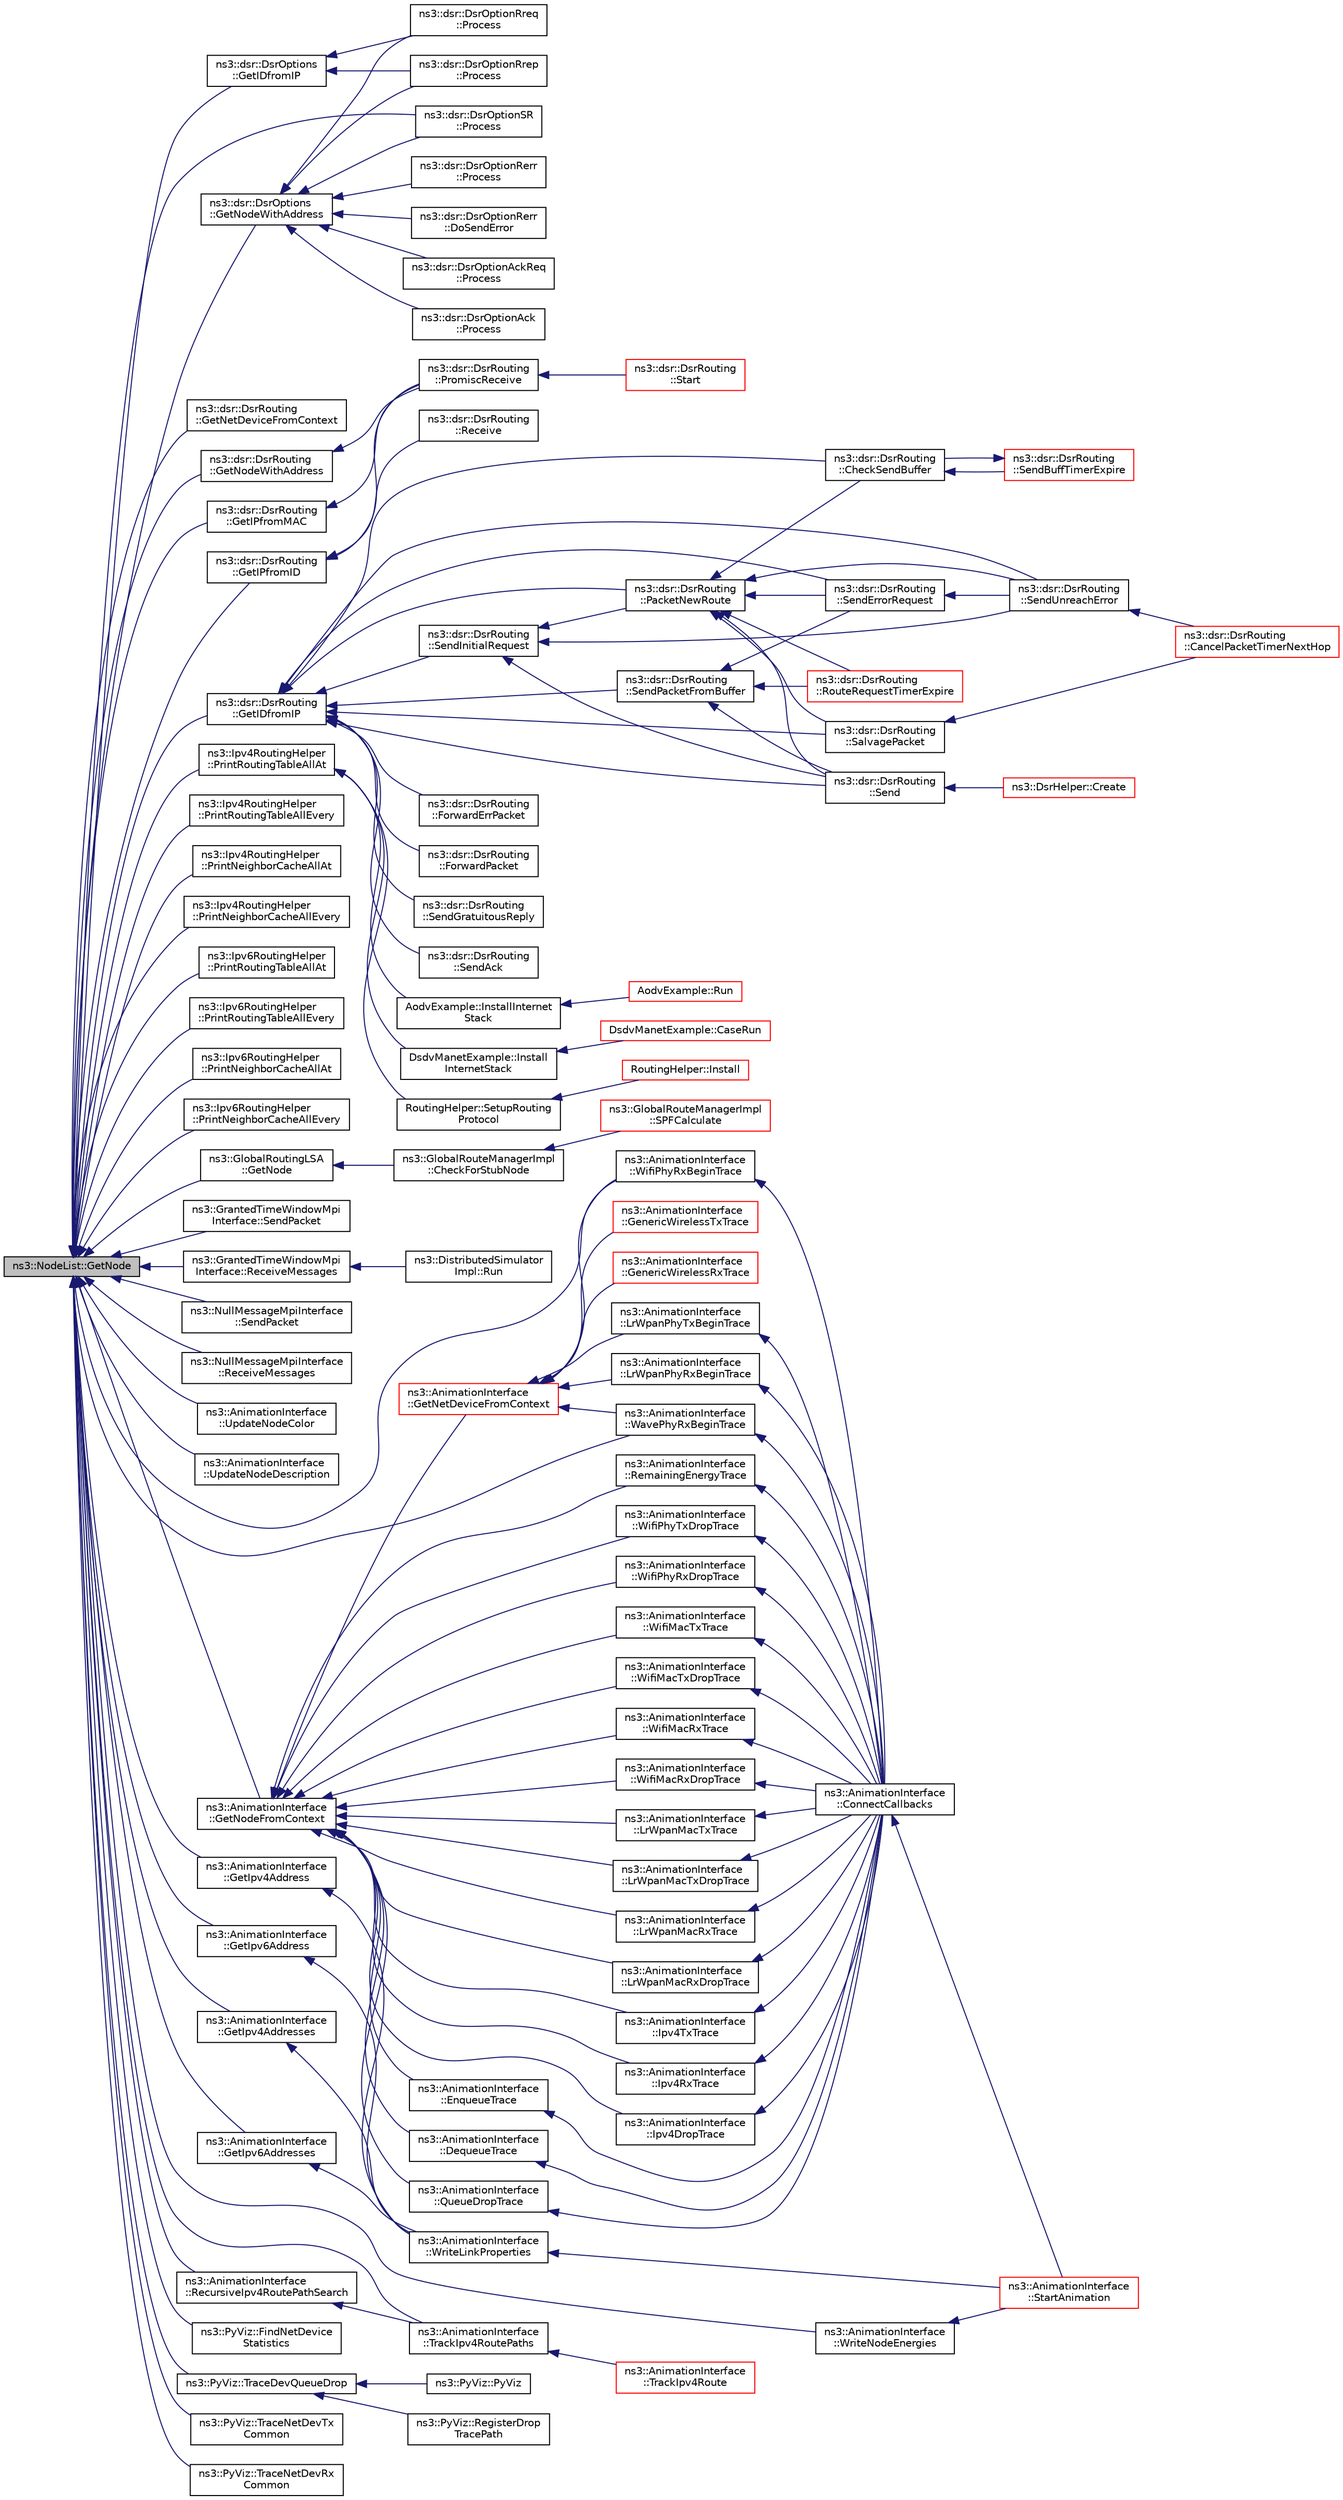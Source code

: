 digraph "ns3::NodeList::GetNode"
{
  edge [fontname="Helvetica",fontsize="10",labelfontname="Helvetica",labelfontsize="10"];
  node [fontname="Helvetica",fontsize="10",shape=record];
  rankdir="LR";
  Node1 [label="ns3::NodeList::GetNode",height=0.2,width=0.4,color="black", fillcolor="grey75", style="filled", fontcolor="black"];
  Node1 -> Node2 [dir="back",color="midnightblue",fontsize="10",style="solid"];
  Node2 [label="ns3::dsr::DsrOptions\l::GetIDfromIP",height=0.2,width=0.4,color="black", fillcolor="white", style="filled",URL="$d7/d7e/classns3_1_1dsr_1_1DsrOptions.html#a7e53a9a0421c607e17866e7dd0dd5440",tooltip="Get the node id with Ipv4Address. "];
  Node2 -> Node3 [dir="back",color="midnightblue",fontsize="10",style="solid"];
  Node3 [label="ns3::dsr::DsrOptionRreq\l::Process",height=0.2,width=0.4,color="black", fillcolor="white", style="filled",URL="$dc/db3/classns3_1_1dsr_1_1DsrOptionRreq.html#a439e889d11973e48e3674c6e86aaee99",tooltip="Process method. "];
  Node2 -> Node4 [dir="back",color="midnightblue",fontsize="10",style="solid"];
  Node4 [label="ns3::dsr::DsrOptionRrep\l::Process",height=0.2,width=0.4,color="black", fillcolor="white", style="filled",URL="$d1/d0f/classns3_1_1dsr_1_1DsrOptionRrep.html#a79ff29fe60c7c62ac99ca0da8c0a820f",tooltip="Process method. "];
  Node1 -> Node5 [dir="back",color="midnightblue",fontsize="10",style="solid"];
  Node5 [label="ns3::dsr::DsrOptions\l::GetNodeWithAddress",height=0.2,width=0.4,color="black", fillcolor="white", style="filled",URL="$d7/d7e/classns3_1_1dsr_1_1DsrOptions.html#a1a91f820f3d754a477a54bad547ca659",tooltip="Get the node object with Ipv4Address. "];
  Node5 -> Node3 [dir="back",color="midnightblue",fontsize="10",style="solid"];
  Node5 -> Node4 [dir="back",color="midnightblue",fontsize="10",style="solid"];
  Node5 -> Node6 [dir="back",color="midnightblue",fontsize="10",style="solid"];
  Node6 [label="ns3::dsr::DsrOptionSR\l::Process",height=0.2,width=0.4,color="black", fillcolor="white", style="filled",URL="$d8/d06/classns3_1_1dsr_1_1DsrOptionSR.html#a3136e1503dc9a7cb1f8294d929c4e349",tooltip="Process method. "];
  Node5 -> Node7 [dir="back",color="midnightblue",fontsize="10",style="solid"];
  Node7 [label="ns3::dsr::DsrOptionRerr\l::Process",height=0.2,width=0.4,color="black", fillcolor="white", style="filled",URL="$d7/d70/classns3_1_1dsr_1_1DsrOptionRerr.html#a8aa7e565a18c730fcd572017f720cfac",tooltip="Process method. "];
  Node5 -> Node8 [dir="back",color="midnightblue",fontsize="10",style="solid"];
  Node8 [label="ns3::dsr::DsrOptionRerr\l::DoSendError",height=0.2,width=0.4,color="black", fillcolor="white", style="filled",URL="$d7/d70/classns3_1_1dsr_1_1DsrOptionRerr.html#a0384af99022d7c4f59cc5f548990e827",tooltip="Do Send error message. "];
  Node5 -> Node9 [dir="back",color="midnightblue",fontsize="10",style="solid"];
  Node9 [label="ns3::dsr::DsrOptionAckReq\l::Process",height=0.2,width=0.4,color="black", fillcolor="white", style="filled",URL="$dd/d7b/classns3_1_1dsr_1_1DsrOptionAckReq.html#a531ec03bb960fff14d4329ef93f53d49",tooltip="Process method. "];
  Node5 -> Node10 [dir="back",color="midnightblue",fontsize="10",style="solid"];
  Node10 [label="ns3::dsr::DsrOptionAck\l::Process",height=0.2,width=0.4,color="black", fillcolor="white", style="filled",URL="$d9/d62/classns3_1_1dsr_1_1DsrOptionAck.html#a51694a3f0a2d13d588b008200b6abc13",tooltip="Process method. "];
  Node1 -> Node6 [dir="back",color="midnightblue",fontsize="10",style="solid"];
  Node1 -> Node11 [dir="back",color="midnightblue",fontsize="10",style="solid"];
  Node11 [label="ns3::dsr::DsrRouting\l::GetNetDeviceFromContext",height=0.2,width=0.4,color="black", fillcolor="white", style="filled",URL="$df/d32/classns3_1_1dsr_1_1DsrRouting.html#a5160f9f3016a0ee25fd5d52be1e4d51e",tooltip="Get the netdevice from the context. "];
  Node1 -> Node12 [dir="back",color="midnightblue",fontsize="10",style="solid"];
  Node12 [label="ns3::dsr::DsrRouting\l::GetNodeWithAddress",height=0.2,width=0.4,color="black", fillcolor="white", style="filled",URL="$df/d32/classns3_1_1dsr_1_1DsrRouting.html#aa301f5bb9481fe5392297015328e6332",tooltip="Get the node with give ip address. "];
  Node12 -> Node13 [dir="back",color="midnightblue",fontsize="10",style="solid"];
  Node13 [label="ns3::dsr::DsrRouting\l::PromiscReceive",height=0.2,width=0.4,color="black", fillcolor="white", style="filled",URL="$df/d32/classns3_1_1dsr_1_1DsrRouting.html#a95d4ab6177fb07d4791a2ed82cd4a2bb",tooltip="Promiscuous receive data packets destined to some other node. "];
  Node13 -> Node14 [dir="back",color="midnightblue",fontsize="10",style="solid"];
  Node14 [label="ns3::dsr::DsrRouting\l::Start",height=0.2,width=0.4,color="red", fillcolor="white", style="filled",URL="$df/d32/classns3_1_1dsr_1_1DsrRouting.html#aa97c9bcf61e5623297563965740a8559"];
  Node1 -> Node15 [dir="back",color="midnightblue",fontsize="10",style="solid"];
  Node15 [label="ns3::dsr::DsrRouting\l::GetIPfromMAC",height=0.2,width=0.4,color="black", fillcolor="white", style="filled",URL="$df/d32/classns3_1_1dsr_1_1DsrRouting.html#a5914e79eec0e5e33be08f55321e8aaea",tooltip="Get the Ip address from mac address. "];
  Node15 -> Node13 [dir="back",color="midnightblue",fontsize="10",style="solid"];
  Node1 -> Node16 [dir="back",color="midnightblue",fontsize="10",style="solid"];
  Node16 [label="ns3::dsr::DsrRouting\l::GetIDfromIP",height=0.2,width=0.4,color="black", fillcolor="white", style="filled",URL="$df/d32/classns3_1_1dsr_1_1DsrRouting.html#a4593e50d5f36e9b9b013fe0422067c44",tooltip="Get the node id from ip address. "];
  Node16 -> Node17 [dir="back",color="midnightblue",fontsize="10",style="solid"];
  Node17 [label="ns3::dsr::DsrRouting\l::CheckSendBuffer",height=0.2,width=0.4,color="black", fillcolor="white", style="filled",URL="$df/d32/classns3_1_1dsr_1_1DsrRouting.html#a03ace9023e9fe58434dc004123c7d9e0",tooltip="Check the send buffer of packets with route when send buffer timer expire. "];
  Node17 -> Node18 [dir="back",color="midnightblue",fontsize="10",style="solid"];
  Node18 [label="ns3::dsr::DsrRouting\l::SendBuffTimerExpire",height=0.2,width=0.4,color="red", fillcolor="white", style="filled",URL="$df/d32/classns3_1_1dsr_1_1DsrRouting.html#a10273aec775b5cf12eafb03ee46c4397",tooltip="The send buffer timer expire. "];
  Node18 -> Node17 [dir="back",color="midnightblue",fontsize="10",style="solid"];
  Node16 -> Node19 [dir="back",color="midnightblue",fontsize="10",style="solid"];
  Node19 [label="ns3::dsr::DsrRouting\l::PacketNewRoute",height=0.2,width=0.4,color="black", fillcolor="white", style="filled",URL="$df/d32/classns3_1_1dsr_1_1DsrRouting.html#ae70ab39db551d1d81afc081196f78017",tooltip="When route vector corrupted, originate a new packet, normally not happening. "];
  Node19 -> Node17 [dir="back",color="midnightblue",fontsize="10",style="solid"];
  Node19 -> Node20 [dir="back",color="midnightblue",fontsize="10",style="solid"];
  Node20 [label="ns3::dsr::DsrRouting\l::SendUnreachError",height=0.2,width=0.4,color="black", fillcolor="white", style="filled",URL="$df/d32/classns3_1_1dsr_1_1DsrRouting.html#ace5dd08bac91fa199ddfac7e81125a62",tooltip="This function is responsible for sending error packets in case of break link to next hop..."];
  Node20 -> Node21 [dir="back",color="midnightblue",fontsize="10",style="solid"];
  Node21 [label="ns3::dsr::DsrRouting\l::CancelPacketTimerNextHop",height=0.2,width=0.4,color="red", fillcolor="white", style="filled",URL="$df/d32/classns3_1_1dsr_1_1DsrRouting.html#a215e6fcab10ee0d744a657f0af2695c6",tooltip="Cancel the packet retransmission timer for a all maintenance entries with nextHop address..."];
  Node19 -> Node22 [dir="back",color="midnightblue",fontsize="10",style="solid"];
  Node22 [label="ns3::dsr::DsrRouting\l::Send",height=0.2,width=0.4,color="black", fillcolor="white", style="filled",URL="$df/d32/classns3_1_1dsr_1_1DsrRouting.html#af67eeb07193d10db8308cb4ecbe08b02",tooltip="This function is called by higher layer protocol when sending packets. "];
  Node22 -> Node23 [dir="back",color="midnightblue",fontsize="10",style="solid"];
  Node23 [label="ns3::DsrHelper::Create",height=0.2,width=0.4,color="red", fillcolor="white", style="filled",URL="$d2/d31/classns3_1_1DsrHelper.html#ad855c0aae21f5a7d6cc5ed6d31ac5034"];
  Node19 -> Node24 [dir="back",color="midnightblue",fontsize="10",style="solid"];
  Node24 [label="ns3::dsr::DsrRouting\l::SalvagePacket",height=0.2,width=0.4,color="black", fillcolor="white", style="filled",URL="$df/d32/classns3_1_1dsr_1_1DsrRouting.html#a83dd51056e4e48ad538ff41fda129272",tooltip="Salvage the packet which has been transmitted for 3 times. "];
  Node24 -> Node21 [dir="back",color="midnightblue",fontsize="10",style="solid"];
  Node19 -> Node25 [dir="back",color="midnightblue",fontsize="10",style="solid"];
  Node25 [label="ns3::dsr::DsrRouting\l::SendErrorRequest",height=0.2,width=0.4,color="black", fillcolor="white", style="filled",URL="$df/d32/classns3_1_1dsr_1_1DsrRouting.html#ae2100978eb9447540ceceeda17e95cea",tooltip="Send the error request packet. "];
  Node25 -> Node20 [dir="back",color="midnightblue",fontsize="10",style="solid"];
  Node19 -> Node26 [dir="back",color="midnightblue",fontsize="10",style="solid"];
  Node26 [label="ns3::dsr::DsrRouting\l::RouteRequestTimerExpire",height=0.2,width=0.4,color="red", fillcolor="white", style="filled",URL="$df/d32/classns3_1_1dsr_1_1DsrRouting.html#aa839b89cdf568048c4d09941b59e46d4"];
  Node16 -> Node20 [dir="back",color="midnightblue",fontsize="10",style="solid"];
  Node16 -> Node27 [dir="back",color="midnightblue",fontsize="10",style="solid"];
  Node27 [label="ns3::dsr::DsrRouting\l::ForwardErrPacket",height=0.2,width=0.4,color="black", fillcolor="white", style="filled",URL="$df/d32/classns3_1_1dsr_1_1DsrRouting.html#a2c5629706b8a73cce84964231ac93d6b",tooltip="This function is responsible for forwarding error packets along the route. "];
  Node16 -> Node22 [dir="back",color="midnightblue",fontsize="10",style="solid"];
  Node16 -> Node28 [dir="back",color="midnightblue",fontsize="10",style="solid"];
  Node28 [label="ns3::dsr::DsrRouting\l::SendPacketFromBuffer",height=0.2,width=0.4,color="black", fillcolor="white", style="filled",URL="$df/d32/classns3_1_1dsr_1_1DsrRouting.html#a1a862a16f3a5527f9425763864ac3e80",tooltip="This function is responsible for sending out data packets when have route, if no route found..."];
  Node28 -> Node22 [dir="back",color="midnightblue",fontsize="10",style="solid"];
  Node28 -> Node25 [dir="back",color="midnightblue",fontsize="10",style="solid"];
  Node28 -> Node26 [dir="back",color="midnightblue",fontsize="10",style="solid"];
  Node16 -> Node24 [dir="back",color="midnightblue",fontsize="10",style="solid"];
  Node16 -> Node29 [dir="back",color="midnightblue",fontsize="10",style="solid"];
  Node29 [label="ns3::dsr::DsrRouting\l::ForwardPacket",height=0.2,width=0.4,color="black", fillcolor="white", style="filled",URL="$df/d32/classns3_1_1dsr_1_1DsrRouting.html#acae8a2eb510c8c9331104ab2aff29591",tooltip="Forward the packet using the route saved in the source route option header. "];
  Node16 -> Node30 [dir="back",color="midnightblue",fontsize="10",style="solid"];
  Node30 [label="ns3::dsr::DsrRouting\l::SendInitialRequest",height=0.2,width=0.4,color="black", fillcolor="white", style="filled",URL="$df/d32/classns3_1_1dsr_1_1DsrRouting.html#a74777d1806e768fccc1c2fe169b42c98",tooltip="Broadcast the route request packet in subnet. "];
  Node30 -> Node19 [dir="back",color="midnightblue",fontsize="10",style="solid"];
  Node30 -> Node20 [dir="back",color="midnightblue",fontsize="10",style="solid"];
  Node30 -> Node22 [dir="back",color="midnightblue",fontsize="10",style="solid"];
  Node16 -> Node25 [dir="back",color="midnightblue",fontsize="10",style="solid"];
  Node16 -> Node31 [dir="back",color="midnightblue",fontsize="10",style="solid"];
  Node31 [label="ns3::dsr::DsrRouting\l::SendGratuitousReply",height=0.2,width=0.4,color="black", fillcolor="white", style="filled",URL="$df/d32/classns3_1_1dsr_1_1DsrRouting.html#a780988be538d2a1030d127f1d3c7932c",tooltip="Send the gratuitous reply. "];
  Node16 -> Node32 [dir="back",color="midnightblue",fontsize="10",style="solid"];
  Node32 [label="ns3::dsr::DsrRouting\l::SendAck",height=0.2,width=0.4,color="black", fillcolor="white", style="filled",URL="$df/d32/classns3_1_1dsr_1_1DsrRouting.html#af60f582ca5ce9871a1f582f052511a38"];
  Node1 -> Node33 [dir="back",color="midnightblue",fontsize="10",style="solid"];
  Node33 [label="ns3::dsr::DsrRouting\l::GetIPfromID",height=0.2,width=0.4,color="black", fillcolor="white", style="filled",URL="$df/d32/classns3_1_1dsr_1_1DsrRouting.html#abaf6e655b3bf50d3002c3739409d23a6",tooltip="Get the ip address from id. "];
  Node33 -> Node13 [dir="back",color="midnightblue",fontsize="10",style="solid"];
  Node33 -> Node34 [dir="back",color="midnightblue",fontsize="10",style="solid"];
  Node34 [label="ns3::dsr::DsrRouting\l::Receive",height=0.2,width=0.4,color="black", fillcolor="white", style="filled",URL="$df/d32/classns3_1_1dsr_1_1DsrRouting.html#a4908cdae502d8bdca8a244d4420311e6"];
  Node1 -> Node35 [dir="back",color="midnightblue",fontsize="10",style="solid"];
  Node35 [label="ns3::Ipv4RoutingHelper\l::PrintRoutingTableAllAt",height=0.2,width=0.4,color="black", fillcolor="white", style="filled",URL="$df/d4e/classns3_1_1Ipv4RoutingHelper.html#a10d8ba23eca330de968fdfbca2730ec3",tooltip="prints the routing tables of all nodes at a particular time. "];
  Node35 -> Node36 [dir="back",color="midnightblue",fontsize="10",style="solid"];
  Node36 [label="AodvExample::InstallInternet\lStack",height=0.2,width=0.4,color="black", fillcolor="white", style="filled",URL="$d7/db6/classAodvExample.html#abc2e6b6dd4791571042bc65a1340efd5"];
  Node36 -> Node37 [dir="back",color="midnightblue",fontsize="10",style="solid"];
  Node37 [label="AodvExample::Run",height=0.2,width=0.4,color="red", fillcolor="white", style="filled",URL="$d7/db6/classAodvExample.html#a954ace72fd69c0a09193047d33d9ad61",tooltip="Run simulation. "];
  Node35 -> Node38 [dir="back",color="midnightblue",fontsize="10",style="solid"];
  Node38 [label="DsdvManetExample::Install\lInternetStack",height=0.2,width=0.4,color="black", fillcolor="white", style="filled",URL="$d3/d2a/classDsdvManetExample.html#a81e2a6a60033ea5e4f630c8805cd9586"];
  Node38 -> Node39 [dir="back",color="midnightblue",fontsize="10",style="solid"];
  Node39 [label="DsdvManetExample::CaseRun",height=0.2,width=0.4,color="red", fillcolor="white", style="filled",URL="$d3/d2a/classDsdvManetExample.html#aa61b3622afce14d04f2cf656fba31f4d"];
  Node35 -> Node40 [dir="back",color="midnightblue",fontsize="10",style="solid"];
  Node40 [label="RoutingHelper::SetupRouting\lProtocol",height=0.2,width=0.4,color="black", fillcolor="white", style="filled",URL="$db/d84/classRoutingHelper.html#a78ef84cd47fa44fd06015e7e157b8404",tooltip="Sets up the protocol protocol on the nodes. "];
  Node40 -> Node41 [dir="back",color="midnightblue",fontsize="10",style="solid"];
  Node41 [label="RoutingHelper::Install",height=0.2,width=0.4,color="red", fillcolor="white", style="filled",URL="$db/d84/classRoutingHelper.html#aaf78f59b3e8259f18029a594acfc01b6",tooltip="Installs routing funcationality on nodes and their devices and interfaces. "];
  Node1 -> Node42 [dir="back",color="midnightblue",fontsize="10",style="solid"];
  Node42 [label="ns3::Ipv4RoutingHelper\l::PrintRoutingTableAllEvery",height=0.2,width=0.4,color="black", fillcolor="white", style="filled",URL="$df/d4e/classns3_1_1Ipv4RoutingHelper.html#ae82209b94194b58afed38b80e92ed202",tooltip="prints the routing tables of all nodes at regular intervals specified by user. "];
  Node1 -> Node43 [dir="back",color="midnightblue",fontsize="10",style="solid"];
  Node43 [label="ns3::Ipv4RoutingHelper\l::PrintNeighborCacheAllAt",height=0.2,width=0.4,color="black", fillcolor="white", style="filled",URL="$df/d4e/classns3_1_1Ipv4RoutingHelper.html#ab74b74f056874f2058c1a1b2e0573049",tooltip="prints the neighbor cache of all nodes at a particular time. "];
  Node1 -> Node44 [dir="back",color="midnightblue",fontsize="10",style="solid"];
  Node44 [label="ns3::Ipv4RoutingHelper\l::PrintNeighborCacheAllEvery",height=0.2,width=0.4,color="black", fillcolor="white", style="filled",URL="$df/d4e/classns3_1_1Ipv4RoutingHelper.html#ab9a6ef81b586a23f92fc1595c52661de",tooltip="prints the neighbor cache of all nodes at regular intervals specified by user. "];
  Node1 -> Node45 [dir="back",color="midnightblue",fontsize="10",style="solid"];
  Node45 [label="ns3::Ipv6RoutingHelper\l::PrintRoutingTableAllAt",height=0.2,width=0.4,color="black", fillcolor="white", style="filled",URL="$d1/d7a/classns3_1_1Ipv6RoutingHelper.html#a02468528d712df0b6358c6d7bc56b23b",tooltip="prints the routing tables of all nodes at a particular time. "];
  Node1 -> Node46 [dir="back",color="midnightblue",fontsize="10",style="solid"];
  Node46 [label="ns3::Ipv6RoutingHelper\l::PrintRoutingTableAllEvery",height=0.2,width=0.4,color="black", fillcolor="white", style="filled",URL="$d1/d7a/classns3_1_1Ipv6RoutingHelper.html#a716a9e0881c5c0d1f8f3c728556a4473",tooltip="prints the routing tables of all nodes at regular intervals specified by user. "];
  Node1 -> Node47 [dir="back",color="midnightblue",fontsize="10",style="solid"];
  Node47 [label="ns3::Ipv6RoutingHelper\l::PrintNeighborCacheAllAt",height=0.2,width=0.4,color="black", fillcolor="white", style="filled",URL="$d1/d7a/classns3_1_1Ipv6RoutingHelper.html#a3fb619b1828a73f8c4a77ba1a64c6417",tooltip="prints the neighbor cache of all nodes at a particular time. "];
  Node1 -> Node48 [dir="back",color="midnightblue",fontsize="10",style="solid"];
  Node48 [label="ns3::Ipv6RoutingHelper\l::PrintNeighborCacheAllEvery",height=0.2,width=0.4,color="black", fillcolor="white", style="filled",URL="$d1/d7a/classns3_1_1Ipv6RoutingHelper.html#a623d584ad005d7b9f5c6d43b34007243",tooltip="prints the neighbor cache of all nodes at regular intervals specified by user. "];
  Node1 -> Node49 [dir="back",color="midnightblue",fontsize="10",style="solid"];
  Node49 [label="ns3::GlobalRoutingLSA\l::GetNode",height=0.2,width=0.4,color="black", fillcolor="white", style="filled",URL="$dc/dd1/classns3_1_1GlobalRoutingLSA.html#abcca1c85e5cd06ee417fd1ab264b93ba",tooltip="Get the Node pointer of the node that originated this LSA. "];
  Node49 -> Node50 [dir="back",color="midnightblue",fontsize="10",style="solid"];
  Node50 [label="ns3::GlobalRouteManagerImpl\l::CheckForStubNode",height=0.2,width=0.4,color="black", fillcolor="white", style="filled",URL="$d5/dab/classns3_1_1GlobalRouteManagerImpl.html#a84085f1fc0b4d7c9d18bf0145df3e01c",tooltip="Test if a node is a stub, from an OSPF sense. "];
  Node50 -> Node51 [dir="back",color="midnightblue",fontsize="10",style="solid"];
  Node51 [label="ns3::GlobalRouteManagerImpl\l::SPFCalculate",height=0.2,width=0.4,color="red", fillcolor="white", style="filled",URL="$d5/dab/classns3_1_1GlobalRouteManagerImpl.html#a03cdea3013a73c90ae8d67946b237c45",tooltip="Calculate the shortest path first (SPF) tree. "];
  Node1 -> Node52 [dir="back",color="midnightblue",fontsize="10",style="solid"];
  Node52 [label="ns3::GrantedTimeWindowMpi\lInterface::SendPacket",height=0.2,width=0.4,color="black", fillcolor="white", style="filled",URL="$da/db3/classns3_1_1GrantedTimeWindowMpiInterface.html#ac3b6bb4ae10c6e49001d664871b201c6"];
  Node1 -> Node53 [dir="back",color="midnightblue",fontsize="10",style="solid"];
  Node53 [label="ns3::GrantedTimeWindowMpi\lInterface::ReceiveMessages",height=0.2,width=0.4,color="black", fillcolor="white", style="filled",URL="$da/db3/classns3_1_1GrantedTimeWindowMpiInterface.html#a25a6699dcab1ab2e348e0b5a2c90aa42"];
  Node53 -> Node54 [dir="back",color="midnightblue",fontsize="10",style="solid"];
  Node54 [label="ns3::DistributedSimulator\lImpl::Run",height=0.2,width=0.4,color="black", fillcolor="white", style="filled",URL="$d7/df7/classns3_1_1DistributedSimulatorImpl.html#a5a2cd016631eac7f93dba3b08ab0e0dd"];
  Node1 -> Node55 [dir="back",color="midnightblue",fontsize="10",style="solid"];
  Node55 [label="ns3::NullMessageMpiInterface\l::SendPacket",height=0.2,width=0.4,color="black", fillcolor="white", style="filled",URL="$d0/d9f/classns3_1_1NullMessageMpiInterface.html#a5bef503661f681b69f0c69abda3ed25a"];
  Node1 -> Node56 [dir="back",color="midnightblue",fontsize="10",style="solid"];
  Node56 [label="ns3::NullMessageMpiInterface\l::ReceiveMessages",height=0.2,width=0.4,color="black", fillcolor="white", style="filled",URL="$d0/d9f/classns3_1_1NullMessageMpiInterface.html#a9ca96f3f6dc2df5f955505c441499430"];
  Node1 -> Node57 [dir="back",color="midnightblue",fontsize="10",style="solid"];
  Node57 [label="ns3::AnimationInterface\l::UpdateNodeColor",height=0.2,width=0.4,color="black", fillcolor="white", style="filled",URL="$d6/d1a/classns3_1_1AnimationInterface.html#a75ea0f6144a851e84dc698456ffbc945",tooltip="Helper function to update the node color. "];
  Node1 -> Node58 [dir="back",color="midnightblue",fontsize="10",style="solid"];
  Node58 [label="ns3::AnimationInterface\l::UpdateNodeDescription",height=0.2,width=0.4,color="black", fillcolor="white", style="filled",URL="$d6/d1a/classns3_1_1AnimationInterface.html#a093c37cd9802c236d441bcefba436a71",tooltip="Helper function to update the description for a given node. "];
  Node1 -> Node59 [dir="back",color="midnightblue",fontsize="10",style="solid"];
  Node59 [label="ns3::AnimationInterface\l::GetNodeFromContext",height=0.2,width=0.4,color="black", fillcolor="white", style="filled",URL="$d6/d1a/classns3_1_1AnimationInterface.html#a973c171db7344f875cb8e8ac6667688b"];
  Node59 -> Node60 [dir="back",color="midnightblue",fontsize="10",style="solid"];
  Node60 [label="ns3::AnimationInterface\l::GetNetDeviceFromContext",height=0.2,width=0.4,color="red", fillcolor="white", style="filled",URL="$d6/d1a/classns3_1_1AnimationInterface.html#a5054e94f0c5e3d0a4443cfbe52e2ea30"];
  Node60 -> Node61 [dir="back",color="midnightblue",fontsize="10",style="solid"];
  Node61 [label="ns3::AnimationInterface\l::GenericWirelessTxTrace",height=0.2,width=0.4,color="red", fillcolor="white", style="filled",URL="$d6/d1a/classns3_1_1AnimationInterface.html#a1a0a1b2f00918cdccb9893f044b73da3"];
  Node60 -> Node62 [dir="back",color="midnightblue",fontsize="10",style="solid"];
  Node62 [label="ns3::AnimationInterface\l::GenericWirelessRxTrace",height=0.2,width=0.4,color="red", fillcolor="white", style="filled",URL="$d6/d1a/classns3_1_1AnimationInterface.html#adf54784892a11509eee9c15d7ded8bef"];
  Node60 -> Node63 [dir="back",color="midnightblue",fontsize="10",style="solid"];
  Node63 [label="ns3::AnimationInterface\l::WifiPhyRxBeginTrace",height=0.2,width=0.4,color="black", fillcolor="white", style="filled",URL="$d6/d1a/classns3_1_1AnimationInterface.html#ac0ad433cc67cc70e279b5ed8c006d762"];
  Node63 -> Node64 [dir="back",color="midnightblue",fontsize="10",style="solid"];
  Node64 [label="ns3::AnimationInterface\l::ConnectCallbacks",height=0.2,width=0.4,color="black", fillcolor="white", style="filled",URL="$d6/d1a/classns3_1_1AnimationInterface.html#a3475aa338984f2024403caa04c146027",tooltip="Connect callbacks function. "];
  Node64 -> Node65 [dir="back",color="midnightblue",fontsize="10",style="solid"];
  Node65 [label="ns3::AnimationInterface\l::StartAnimation",height=0.2,width=0.4,color="red", fillcolor="white", style="filled",URL="$d6/d1a/classns3_1_1AnimationInterface.html#aed28bace6b97494e11179766449bb442"];
  Node60 -> Node66 [dir="back",color="midnightblue",fontsize="10",style="solid"];
  Node66 [label="ns3::AnimationInterface\l::LrWpanPhyTxBeginTrace",height=0.2,width=0.4,color="black", fillcolor="white", style="filled",URL="$d6/d1a/classns3_1_1AnimationInterface.html#a0e7f7deb7c291468723657f263317ee9"];
  Node66 -> Node64 [dir="back",color="midnightblue",fontsize="10",style="solid"];
  Node60 -> Node67 [dir="back",color="midnightblue",fontsize="10",style="solid"];
  Node67 [label="ns3::AnimationInterface\l::LrWpanPhyRxBeginTrace",height=0.2,width=0.4,color="black", fillcolor="white", style="filled",URL="$d6/d1a/classns3_1_1AnimationInterface.html#a1457c08242d10ec3506242cc9699c836"];
  Node67 -> Node64 [dir="back",color="midnightblue",fontsize="10",style="solid"];
  Node60 -> Node68 [dir="back",color="midnightblue",fontsize="10",style="solid"];
  Node68 [label="ns3::AnimationInterface\l::WavePhyRxBeginTrace",height=0.2,width=0.4,color="black", fillcolor="white", style="filled",URL="$d6/d1a/classns3_1_1AnimationInterface.html#af08889e9f06ddd922b5a179c374d0f21"];
  Node68 -> Node64 [dir="back",color="midnightblue",fontsize="10",style="solid"];
  Node59 -> Node69 [dir="back",color="midnightblue",fontsize="10",style="solid"];
  Node69 [label="ns3::AnimationInterface\l::RemainingEnergyTrace",height=0.2,width=0.4,color="black", fillcolor="white", style="filled",URL="$d6/d1a/classns3_1_1AnimationInterface.html#a37b79091bdb14b5fe94e1b3f7a90d58a"];
  Node69 -> Node64 [dir="back",color="midnightblue",fontsize="10",style="solid"];
  Node59 -> Node70 [dir="back",color="midnightblue",fontsize="10",style="solid"];
  Node70 [label="ns3::AnimationInterface\l::WifiPhyTxDropTrace",height=0.2,width=0.4,color="black", fillcolor="white", style="filled",URL="$d6/d1a/classns3_1_1AnimationInterface.html#add1a11f8ca980b4f4b9026b819603c45"];
  Node70 -> Node64 [dir="back",color="midnightblue",fontsize="10",style="solid"];
  Node59 -> Node71 [dir="back",color="midnightblue",fontsize="10",style="solid"];
  Node71 [label="ns3::AnimationInterface\l::WifiPhyRxDropTrace",height=0.2,width=0.4,color="black", fillcolor="white", style="filled",URL="$d6/d1a/classns3_1_1AnimationInterface.html#a7ce67008823d58bb1c3c710769c27ac6"];
  Node71 -> Node64 [dir="back",color="midnightblue",fontsize="10",style="solid"];
  Node59 -> Node72 [dir="back",color="midnightblue",fontsize="10",style="solid"];
  Node72 [label="ns3::AnimationInterface\l::WifiMacTxTrace",height=0.2,width=0.4,color="black", fillcolor="white", style="filled",URL="$d6/d1a/classns3_1_1AnimationInterface.html#aa89ac73654e71439723b97fd2abd7165"];
  Node72 -> Node64 [dir="back",color="midnightblue",fontsize="10",style="solid"];
  Node59 -> Node73 [dir="back",color="midnightblue",fontsize="10",style="solid"];
  Node73 [label="ns3::AnimationInterface\l::WifiMacTxDropTrace",height=0.2,width=0.4,color="black", fillcolor="white", style="filled",URL="$d6/d1a/classns3_1_1AnimationInterface.html#a7d0270326bf5c725d2e4b704ce6753fa"];
  Node73 -> Node64 [dir="back",color="midnightblue",fontsize="10",style="solid"];
  Node59 -> Node74 [dir="back",color="midnightblue",fontsize="10",style="solid"];
  Node74 [label="ns3::AnimationInterface\l::WifiMacRxTrace",height=0.2,width=0.4,color="black", fillcolor="white", style="filled",URL="$d6/d1a/classns3_1_1AnimationInterface.html#af0f567a79961b657036e8064d01da44a"];
  Node74 -> Node64 [dir="back",color="midnightblue",fontsize="10",style="solid"];
  Node59 -> Node75 [dir="back",color="midnightblue",fontsize="10",style="solid"];
  Node75 [label="ns3::AnimationInterface\l::WifiMacRxDropTrace",height=0.2,width=0.4,color="black", fillcolor="white", style="filled",URL="$d6/d1a/classns3_1_1AnimationInterface.html#a2b6a14ca45b40c59a1db04a71d67f913"];
  Node75 -> Node64 [dir="back",color="midnightblue",fontsize="10",style="solid"];
  Node59 -> Node76 [dir="back",color="midnightblue",fontsize="10",style="solid"];
  Node76 [label="ns3::AnimationInterface\l::LrWpanMacTxTrace",height=0.2,width=0.4,color="black", fillcolor="white", style="filled",URL="$d6/d1a/classns3_1_1AnimationInterface.html#ad112dcaed89e607fae9a3ac83cf99f7c"];
  Node76 -> Node64 [dir="back",color="midnightblue",fontsize="10",style="solid"];
  Node59 -> Node77 [dir="back",color="midnightblue",fontsize="10",style="solid"];
  Node77 [label="ns3::AnimationInterface\l::LrWpanMacTxDropTrace",height=0.2,width=0.4,color="black", fillcolor="white", style="filled",URL="$d6/d1a/classns3_1_1AnimationInterface.html#aaa51a08fdee148432a47a96ea72985ca"];
  Node77 -> Node64 [dir="back",color="midnightblue",fontsize="10",style="solid"];
  Node59 -> Node78 [dir="back",color="midnightblue",fontsize="10",style="solid"];
  Node78 [label="ns3::AnimationInterface\l::LrWpanMacRxTrace",height=0.2,width=0.4,color="black", fillcolor="white", style="filled",URL="$d6/d1a/classns3_1_1AnimationInterface.html#aaaa9c30fd38ae0b27ffcf06139e3cdb9"];
  Node78 -> Node64 [dir="back",color="midnightblue",fontsize="10",style="solid"];
  Node59 -> Node79 [dir="back",color="midnightblue",fontsize="10",style="solid"];
  Node79 [label="ns3::AnimationInterface\l::LrWpanMacRxDropTrace",height=0.2,width=0.4,color="black", fillcolor="white", style="filled",URL="$d6/d1a/classns3_1_1AnimationInterface.html#a3dff4234758156eb305dec93b3f22a23"];
  Node79 -> Node64 [dir="back",color="midnightblue",fontsize="10",style="solid"];
  Node59 -> Node80 [dir="back",color="midnightblue",fontsize="10",style="solid"];
  Node80 [label="ns3::AnimationInterface\l::Ipv4TxTrace",height=0.2,width=0.4,color="black", fillcolor="white", style="filled",URL="$d6/d1a/classns3_1_1AnimationInterface.html#ab1fb263492489097f6bdbf1f1f1e1342"];
  Node80 -> Node64 [dir="back",color="midnightblue",fontsize="10",style="solid"];
  Node59 -> Node81 [dir="back",color="midnightblue",fontsize="10",style="solid"];
  Node81 [label="ns3::AnimationInterface\l::Ipv4RxTrace",height=0.2,width=0.4,color="black", fillcolor="white", style="filled",URL="$d6/d1a/classns3_1_1AnimationInterface.html#a6fcd3f147e2c1a6216c1644e36c4ca7e"];
  Node81 -> Node64 [dir="back",color="midnightblue",fontsize="10",style="solid"];
  Node59 -> Node82 [dir="back",color="midnightblue",fontsize="10",style="solid"];
  Node82 [label="ns3::AnimationInterface\l::Ipv4DropTrace",height=0.2,width=0.4,color="black", fillcolor="white", style="filled",URL="$d6/d1a/classns3_1_1AnimationInterface.html#a3942d87e39b866782a27ecbd3df53027"];
  Node82 -> Node64 [dir="back",color="midnightblue",fontsize="10",style="solid"];
  Node59 -> Node83 [dir="back",color="midnightblue",fontsize="10",style="solid"];
  Node83 [label="ns3::AnimationInterface\l::EnqueueTrace",height=0.2,width=0.4,color="black", fillcolor="white", style="filled",URL="$d6/d1a/classns3_1_1AnimationInterface.html#ab44b5fe960865d3da6fec1fabb2a6416"];
  Node83 -> Node64 [dir="back",color="midnightblue",fontsize="10",style="solid"];
  Node59 -> Node84 [dir="back",color="midnightblue",fontsize="10",style="solid"];
  Node84 [label="ns3::AnimationInterface\l::DequeueTrace",height=0.2,width=0.4,color="black", fillcolor="white", style="filled",URL="$d6/d1a/classns3_1_1AnimationInterface.html#a3338ee557373400f3ca037da281b13d5"];
  Node84 -> Node64 [dir="back",color="midnightblue",fontsize="10",style="solid"];
  Node59 -> Node85 [dir="back",color="midnightblue",fontsize="10",style="solid"];
  Node85 [label="ns3::AnimationInterface\l::QueueDropTrace",height=0.2,width=0.4,color="black", fillcolor="white", style="filled",URL="$d6/d1a/classns3_1_1AnimationInterface.html#afa6b75f93825dec85b110cc9461815c0"];
  Node85 -> Node64 [dir="back",color="midnightblue",fontsize="10",style="solid"];
  Node1 -> Node63 [dir="back",color="midnightblue",fontsize="10",style="solid"];
  Node1 -> Node68 [dir="back",color="midnightblue",fontsize="10",style="solid"];
  Node1 -> Node86 [dir="back",color="midnightblue",fontsize="10",style="solid"];
  Node86 [label="ns3::AnimationInterface\l::GetIpv4Address",height=0.2,width=0.4,color="black", fillcolor="white", style="filled",URL="$d6/d1a/classns3_1_1AnimationInterface.html#af000d578afa61b609866889aa38c4663"];
  Node86 -> Node87 [dir="back",color="midnightblue",fontsize="10",style="solid"];
  Node87 [label="ns3::AnimationInterface\l::WriteLinkProperties",height=0.2,width=0.4,color="black", fillcolor="white", style="filled",URL="$d6/d1a/classns3_1_1AnimationInterface.html#a458296bfceb6bd8b53b4c9bf38b5fdc7",tooltip="Write link properties function. "];
  Node87 -> Node65 [dir="back",color="midnightblue",fontsize="10",style="solid"];
  Node1 -> Node88 [dir="back",color="midnightblue",fontsize="10",style="solid"];
  Node88 [label="ns3::AnimationInterface\l::GetIpv6Address",height=0.2,width=0.4,color="black", fillcolor="white", style="filled",URL="$d6/d1a/classns3_1_1AnimationInterface.html#a89512d6e59613518d1b880e81ab6db1b"];
  Node88 -> Node87 [dir="back",color="midnightblue",fontsize="10",style="solid"];
  Node1 -> Node89 [dir="back",color="midnightblue",fontsize="10",style="solid"];
  Node89 [label="ns3::AnimationInterface\l::GetIpv4Addresses",height=0.2,width=0.4,color="black", fillcolor="white", style="filled",URL="$d6/d1a/classns3_1_1AnimationInterface.html#a73dca227bb2e3986b1ccfd83cdea2a4c"];
  Node89 -> Node87 [dir="back",color="midnightblue",fontsize="10",style="solid"];
  Node1 -> Node90 [dir="back",color="midnightblue",fontsize="10",style="solid"];
  Node90 [label="ns3::AnimationInterface\l::GetIpv6Addresses",height=0.2,width=0.4,color="black", fillcolor="white", style="filled",URL="$d6/d1a/classns3_1_1AnimationInterface.html#a6cb3ba286e8b93b93b1ef1e79ce4ee0e"];
  Node90 -> Node87 [dir="back",color="midnightblue",fontsize="10",style="solid"];
  Node1 -> Node91 [dir="back",color="midnightblue",fontsize="10",style="solid"];
  Node91 [label="ns3::AnimationInterface\l::WriteNodeEnergies",height=0.2,width=0.4,color="black", fillcolor="white", style="filled",URL="$d6/d1a/classns3_1_1AnimationInterface.html#a8a7475d05d49943291911223cc4d4276",tooltip="Write node energies function. "];
  Node91 -> Node65 [dir="back",color="midnightblue",fontsize="10",style="solid"];
  Node1 -> Node92 [dir="back",color="midnightblue",fontsize="10",style="solid"];
  Node92 [label="ns3::AnimationInterface\l::TrackIpv4RoutePaths",height=0.2,width=0.4,color="black", fillcolor="white", style="filled",URL="$d6/d1a/classns3_1_1AnimationInterface.html#a567537be97db5e22db679bf5d4a2c242",tooltip="Track IPv4 route paths function. "];
  Node92 -> Node93 [dir="back",color="midnightblue",fontsize="10",style="solid"];
  Node93 [label="ns3::AnimationInterface\l::TrackIpv4Route",height=0.2,width=0.4,color="red", fillcolor="white", style="filled",URL="$d6/d1a/classns3_1_1AnimationInterface.html#a9af10e9e963b8bcd3eae43d63025dac0",tooltip="Track IPv4 router function. "];
  Node1 -> Node94 [dir="back",color="midnightblue",fontsize="10",style="solid"];
  Node94 [label="ns3::AnimationInterface\l::RecursiveIpv4RoutePathSearch",height=0.2,width=0.4,color="black", fillcolor="white", style="filled",URL="$d6/d1a/classns3_1_1AnimationInterface.html#acbffe52eaabf803a624ba0452b226017"];
  Node94 -> Node92 [dir="back",color="midnightblue",fontsize="10",style="solid"];
  Node1 -> Node95 [dir="back",color="midnightblue",fontsize="10",style="solid"];
  Node95 [label="ns3::PyViz::FindNetDevice\lStatistics",height=0.2,width=0.4,color="black", fillcolor="white", style="filled",URL="$db/d7c/classns3_1_1PyViz.html#ac86a6ebd5f988fa103787f3fe9d09113"];
  Node1 -> Node96 [dir="back",color="midnightblue",fontsize="10",style="solid"];
  Node96 [label="ns3::PyViz::TraceDevQueueDrop",height=0.2,width=0.4,color="black", fillcolor="white", style="filled",URL="$db/d7c/classns3_1_1PyViz.html#aca887271be7381092692957e7b15f3d8"];
  Node96 -> Node97 [dir="back",color="midnightblue",fontsize="10",style="solid"];
  Node97 [label="ns3::PyViz::PyViz",height=0.2,width=0.4,color="black", fillcolor="white", style="filled",URL="$db/d7c/classns3_1_1PyViz.html#ac8be400fd6c2f4054885d6b5a6015b81"];
  Node96 -> Node98 [dir="back",color="midnightblue",fontsize="10",style="solid"];
  Node98 [label="ns3::PyViz::RegisterDrop\lTracePath",height=0.2,width=0.4,color="black", fillcolor="white", style="filled",URL="$db/d7c/classns3_1_1PyViz.html#a0c6cee77874121b73c676d6a5d258fbf"];
  Node1 -> Node99 [dir="back",color="midnightblue",fontsize="10",style="solid"];
  Node99 [label="ns3::PyViz::TraceNetDevTx\lCommon",height=0.2,width=0.4,color="black", fillcolor="white", style="filled",URL="$db/d7c/classns3_1_1PyViz.html#a636f858be77ba74d25f68338776990d7"];
  Node1 -> Node100 [dir="back",color="midnightblue",fontsize="10",style="solid"];
  Node100 [label="ns3::PyViz::TraceNetDevRx\lCommon",height=0.2,width=0.4,color="black", fillcolor="white", style="filled",URL="$db/d7c/classns3_1_1PyViz.html#a9b8b6e5900fd7b1bdca524f3f9acc018"];
}
